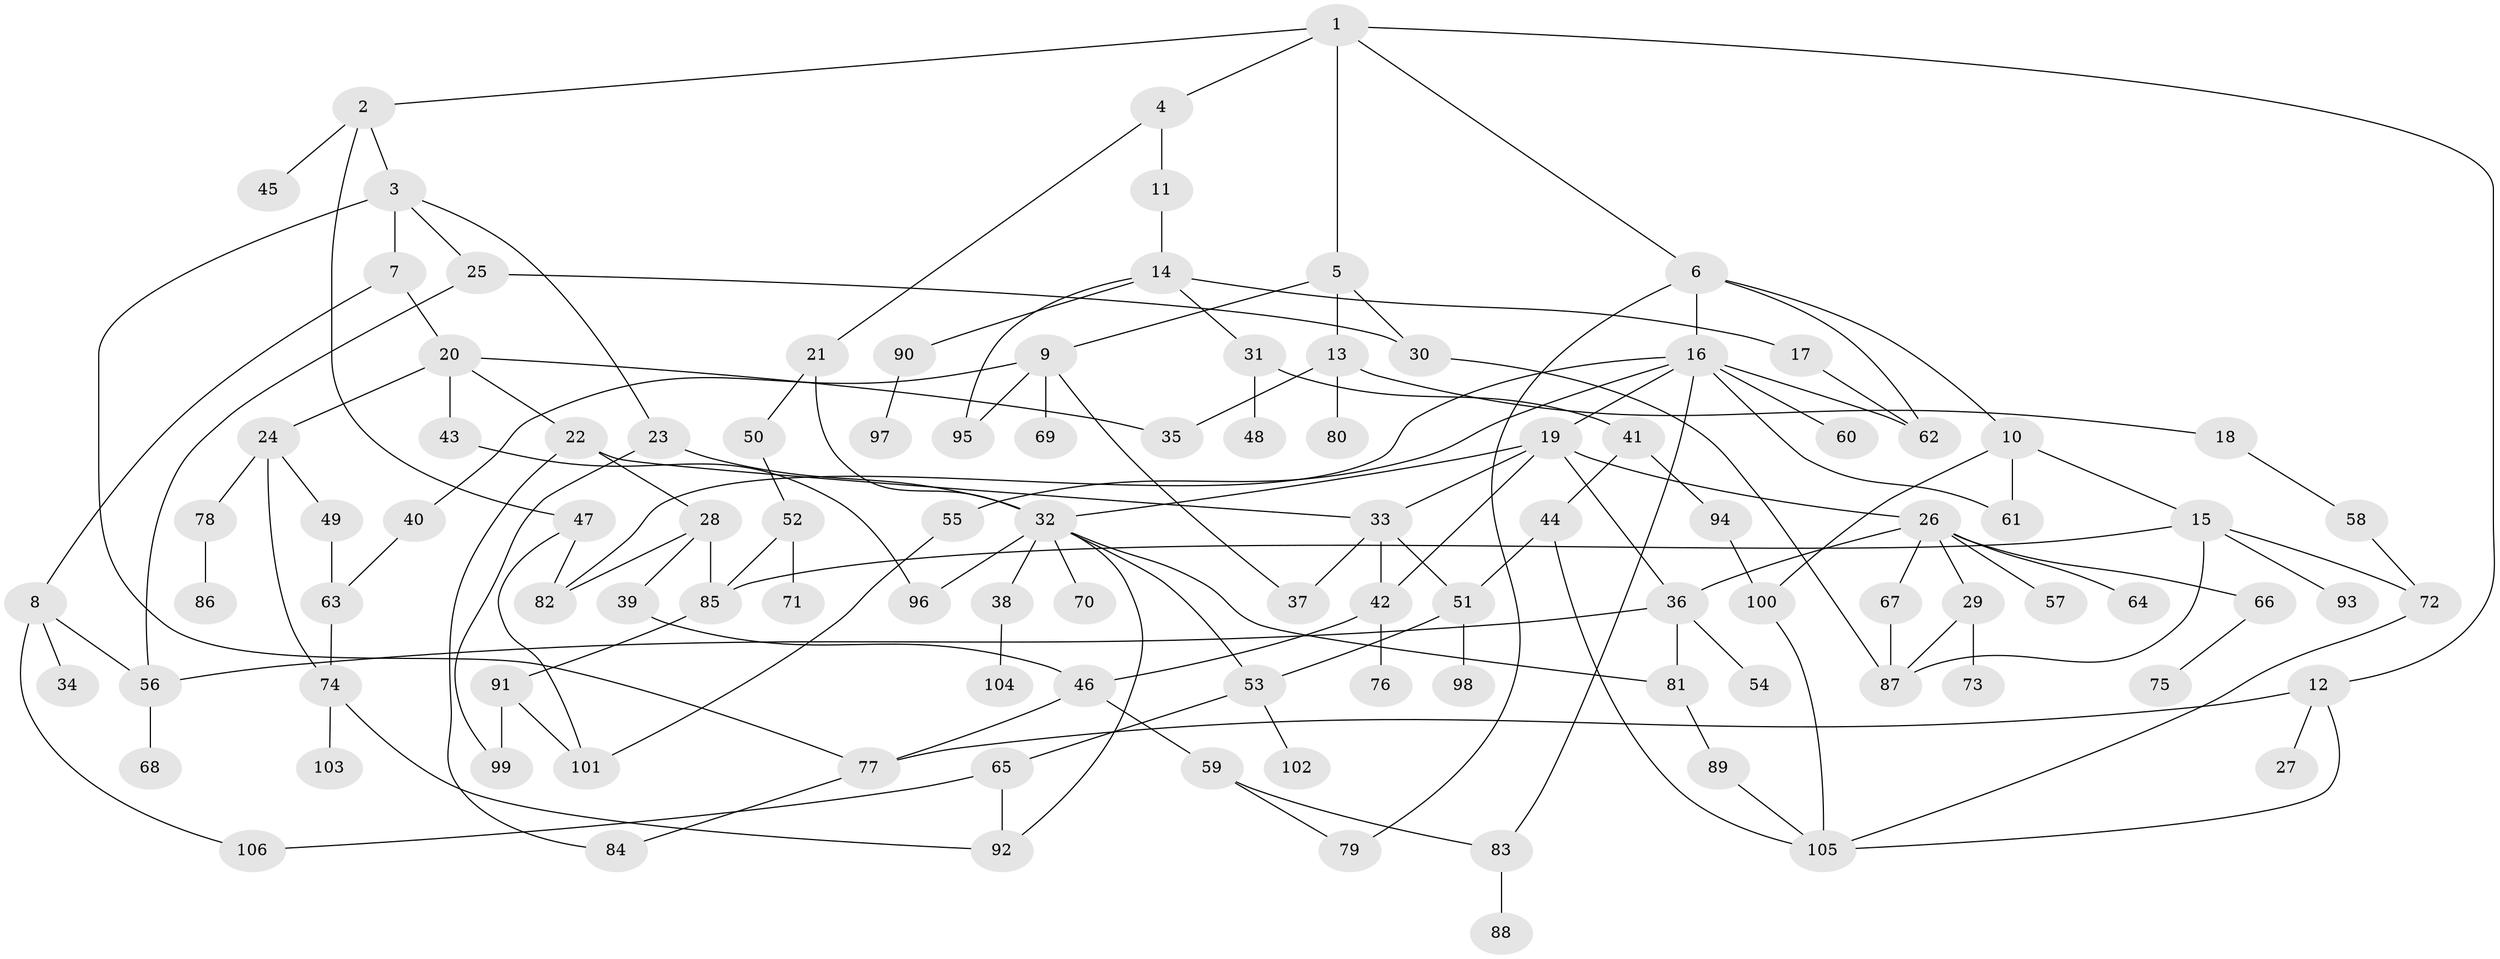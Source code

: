 // Generated by graph-tools (version 1.1) at 2025/10/02/27/25 16:10:56]
// undirected, 106 vertices, 150 edges
graph export_dot {
graph [start="1"]
  node [color=gray90,style=filled];
  1;
  2;
  3;
  4;
  5;
  6;
  7;
  8;
  9;
  10;
  11;
  12;
  13;
  14;
  15;
  16;
  17;
  18;
  19;
  20;
  21;
  22;
  23;
  24;
  25;
  26;
  27;
  28;
  29;
  30;
  31;
  32;
  33;
  34;
  35;
  36;
  37;
  38;
  39;
  40;
  41;
  42;
  43;
  44;
  45;
  46;
  47;
  48;
  49;
  50;
  51;
  52;
  53;
  54;
  55;
  56;
  57;
  58;
  59;
  60;
  61;
  62;
  63;
  64;
  65;
  66;
  67;
  68;
  69;
  70;
  71;
  72;
  73;
  74;
  75;
  76;
  77;
  78;
  79;
  80;
  81;
  82;
  83;
  84;
  85;
  86;
  87;
  88;
  89;
  90;
  91;
  92;
  93;
  94;
  95;
  96;
  97;
  98;
  99;
  100;
  101;
  102;
  103;
  104;
  105;
  106;
  1 -- 2;
  1 -- 4;
  1 -- 5;
  1 -- 6;
  1 -- 12;
  2 -- 3;
  2 -- 45;
  2 -- 47;
  3 -- 7;
  3 -- 23;
  3 -- 25;
  3 -- 77;
  4 -- 11;
  4 -- 21;
  5 -- 9;
  5 -- 13;
  5 -- 30;
  6 -- 10;
  6 -- 16;
  6 -- 62;
  6 -- 79;
  7 -- 8;
  7 -- 20;
  8 -- 34;
  8 -- 56;
  8 -- 106;
  9 -- 37;
  9 -- 40;
  9 -- 69;
  9 -- 95;
  10 -- 15;
  10 -- 61;
  10 -- 100;
  11 -- 14;
  12 -- 27;
  12 -- 105;
  12 -- 77;
  13 -- 18;
  13 -- 35;
  13 -- 80;
  14 -- 17;
  14 -- 31;
  14 -- 90;
  14 -- 95;
  15 -- 72;
  15 -- 93;
  15 -- 85;
  15 -- 87;
  16 -- 19;
  16 -- 55;
  16 -- 60;
  16 -- 61;
  16 -- 82;
  16 -- 83;
  16 -- 62;
  17 -- 62;
  18 -- 58;
  19 -- 26;
  19 -- 32;
  19 -- 36;
  19 -- 42;
  19 -- 33;
  20 -- 22;
  20 -- 24;
  20 -- 43;
  20 -- 35;
  21 -- 50;
  21 -- 32;
  22 -- 28;
  22 -- 33;
  22 -- 84;
  23 -- 32;
  23 -- 99;
  24 -- 49;
  24 -- 74;
  24 -- 78;
  25 -- 30;
  25 -- 56;
  26 -- 29;
  26 -- 57;
  26 -- 64;
  26 -- 66;
  26 -- 67;
  26 -- 36;
  28 -- 39;
  28 -- 85;
  28 -- 82;
  29 -- 73;
  29 -- 87;
  30 -- 87;
  31 -- 41;
  31 -- 48;
  32 -- 38;
  32 -- 53;
  32 -- 70;
  32 -- 92;
  32 -- 96;
  32 -- 81;
  33 -- 42;
  33 -- 51;
  33 -- 37;
  36 -- 54;
  36 -- 81;
  36 -- 56;
  38 -- 104;
  39 -- 46;
  40 -- 63;
  41 -- 44;
  41 -- 94;
  42 -- 76;
  42 -- 46;
  43 -- 96;
  44 -- 51;
  44 -- 105;
  46 -- 59;
  46 -- 77;
  47 -- 101;
  47 -- 82;
  49 -- 63;
  50 -- 52;
  51 -- 98;
  51 -- 53;
  52 -- 71;
  52 -- 85;
  53 -- 65;
  53 -- 102;
  55 -- 101;
  56 -- 68;
  58 -- 72;
  59 -- 83;
  59 -- 79;
  63 -- 74;
  65 -- 106;
  65 -- 92;
  66 -- 75;
  67 -- 87;
  72 -- 105;
  74 -- 103;
  74 -- 92;
  77 -- 84;
  78 -- 86;
  81 -- 89;
  83 -- 88;
  85 -- 91;
  89 -- 105;
  90 -- 97;
  91 -- 99;
  91 -- 101;
  94 -- 100;
  100 -- 105;
}
